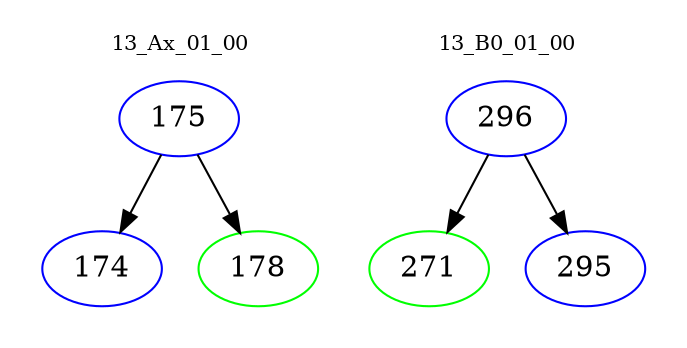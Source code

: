 digraph{
subgraph cluster_0 {
color = white
label = "13_Ax_01_00";
fontsize=10;
T0_175 [label="175", color="blue"]
T0_175 -> T0_174 [color="black"]
T0_174 [label="174", color="blue"]
T0_175 -> T0_178 [color="black"]
T0_178 [label="178", color="green"]
}
subgraph cluster_1 {
color = white
label = "13_B0_01_00";
fontsize=10;
T1_296 [label="296", color="blue"]
T1_296 -> T1_271 [color="black"]
T1_271 [label="271", color="green"]
T1_296 -> T1_295 [color="black"]
T1_295 [label="295", color="blue"]
}
}
